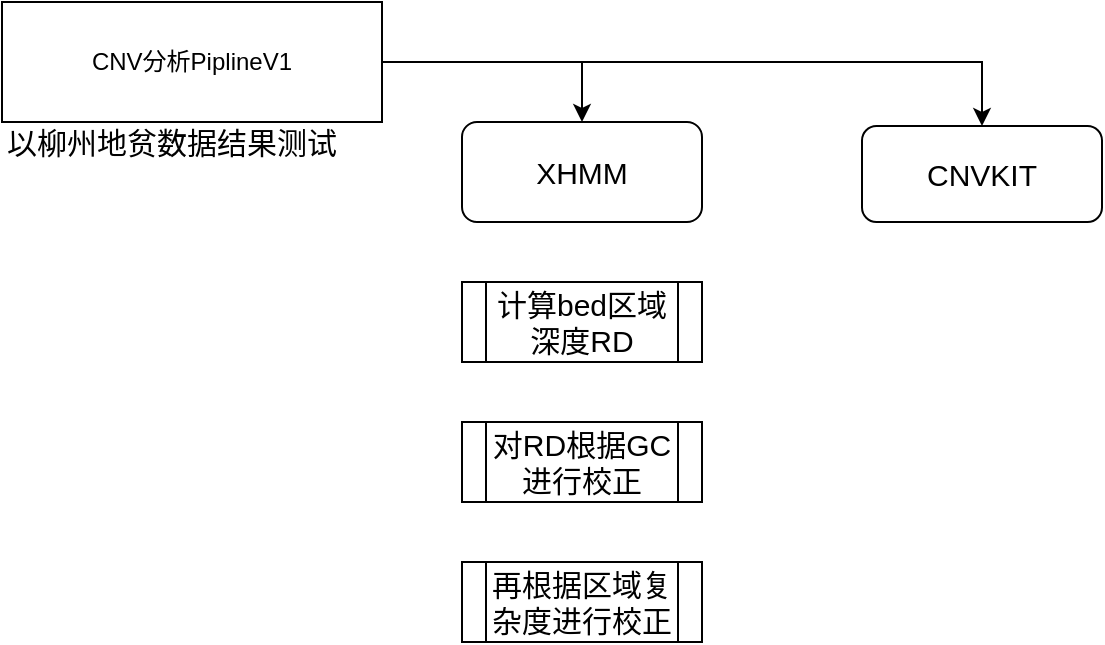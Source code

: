 <mxfile version="11.0.9" type="github"><diagram id="XfLMBU6vw0CT7Qtw44kI" name="Page-1"><mxGraphModel dx="1395" dy="698" grid="1" gridSize="10" guides="1" tooltips="1" connect="1" arrows="1" fold="1" page="1" pageScale="1" pageWidth="827" pageHeight="1169" math="0" shadow="0"><root><mxCell id="0"/><mxCell id="1" parent="0"/><mxCell id="RbOBUl6hCMNItc5p3pD6-6" style="edgeStyle=orthogonalEdgeStyle;rounded=0;orthogonalLoop=1;jettySize=auto;html=1;exitX=1;exitY=0.5;exitDx=0;exitDy=0;entryX=0.5;entryY=0;entryDx=0;entryDy=0;fontSize=15;" parent="1" source="RbOBUl6hCMNItc5p3pD6-1" target="RbOBUl6hCMNItc5p3pD6-4" edge="1"><mxGeometry relative="1" as="geometry"/></mxCell><mxCell id="RbOBUl6hCMNItc5p3pD6-7" style="edgeStyle=orthogonalEdgeStyle;rounded=0;orthogonalLoop=1;jettySize=auto;html=1;exitX=1;exitY=0.5;exitDx=0;exitDy=0;fontSize=15;" parent="1" source="RbOBUl6hCMNItc5p3pD6-1" target="RbOBUl6hCMNItc5p3pD6-5" edge="1"><mxGeometry relative="1" as="geometry"/></mxCell><mxCell id="RbOBUl6hCMNItc5p3pD6-1" value="CNV分析PiplineV1" style="rounded=0;whiteSpace=wrap;html=1;" parent="1" vertex="1"><mxGeometry x="10" y="20" width="190" height="60" as="geometry"/></mxCell><mxCell id="RbOBUl6hCMNItc5p3pD6-2" value="以柳州地贫数据结果测试" style="text;html=1;strokeColor=none;fillColor=none;align=center;verticalAlign=middle;whiteSpace=wrap;rounded=0;fontSize=15;" parent="1" vertex="1"><mxGeometry x="10" y="80" width="170" height="20" as="geometry"/></mxCell><mxCell id="RbOBUl6hCMNItc5p3pD6-4" value="XHMM" style="rounded=1;whiteSpace=wrap;html=1;fontSize=15;" parent="1" vertex="1"><mxGeometry x="240" y="80" width="120" height="50" as="geometry"/></mxCell><mxCell id="RbOBUl6hCMNItc5p3pD6-5" value="CNVKIT" style="rounded=1;whiteSpace=wrap;html=1;fontSize=15;" parent="1" vertex="1"><mxGeometry x="440" y="82" width="120" height="48" as="geometry"/></mxCell><mxCell id="RbOBUl6hCMNItc5p3pD6-8" value="计算bed区域深度RD" style="shape=process;whiteSpace=wrap;html=1;backgroundOutline=1;fontSize=15;" parent="1" vertex="1"><mxGeometry x="240" y="160" width="120" height="40" as="geometry"/></mxCell><mxCell id="RbOBUl6hCMNItc5p3pD6-9" value="对RD根据GC进行校正" style="shape=process;whiteSpace=wrap;html=1;backgroundOutline=1;fontSize=15;" parent="1" vertex="1"><mxGeometry x="240" y="230" width="120" height="40" as="geometry"/></mxCell><mxCell id="88uuGHFAz3gsgZuOWgcz-1" value="再根据区域复杂度进行校正" style="shape=process;whiteSpace=wrap;html=1;backgroundOutline=1;fontSize=15;" vertex="1" parent="1"><mxGeometry x="240" y="300" width="120" height="40" as="geometry"/></mxCell></root></mxGraphModel></diagram></mxfile>